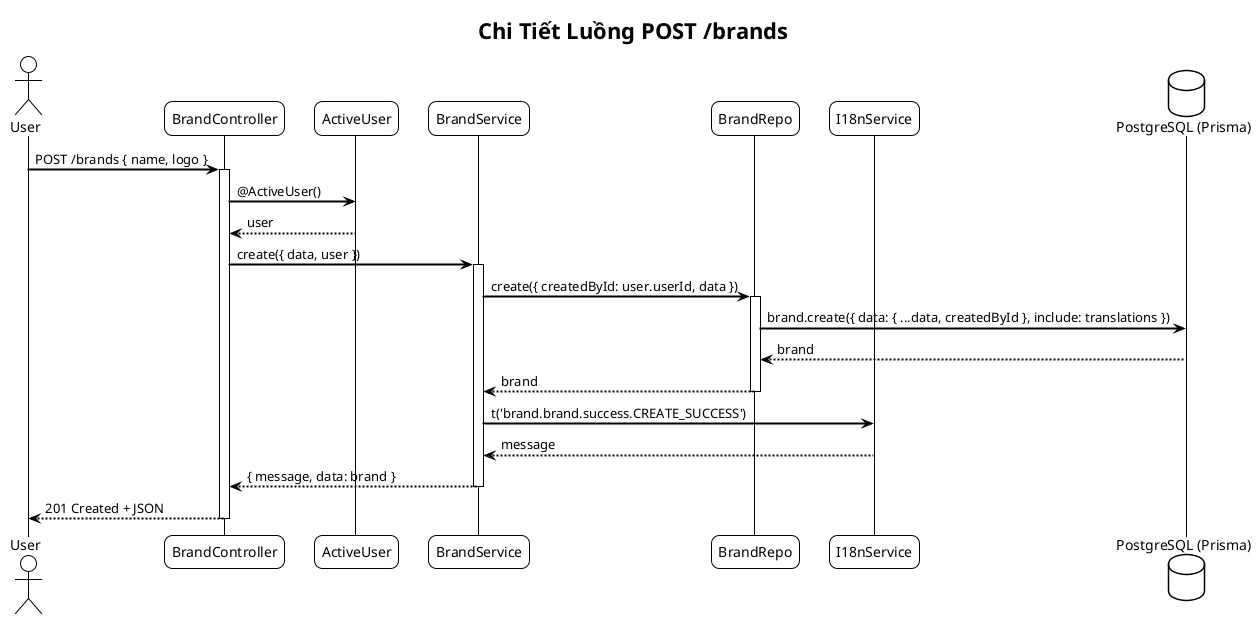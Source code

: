@startuml Brand - Create Sequence
!theme plain
skinparam backgroundColor #FFFFFF
skinparam sequenceArrowThickness 2
skinparam roundcorner 16

title Chi Tiết Luồng POST /brands

actor "User" as U
participant "BrandController" as BC
participant "ActiveUser" as AU
participant "BrandService" as BS
participant "BrandRepo" as BR
participant "I18nService" as IS
database "PostgreSQL (Prisma)" as DB

U -> BC: POST /brands { name, logo }
activate BC

BC -> AU: @ActiveUser()
AU --> BC: user

BC -> BS: create({ data, user })
activate BS

BS -> BR: create({ createdById: user.userId, data })
activate BR
BR -> DB: brand.create({ data: { ...data, createdById }, include: translations })
DB --> BR: brand
BR --> BS: brand
deactivate BR

BS -> IS: t('brand.brand.success.CREATE_SUCCESS')
IS --> BS: message
BS --> BC: { message, data: brand }
deactivate BS

BC --> U: 201 Created + JSON
deactivate BC

@enduml



